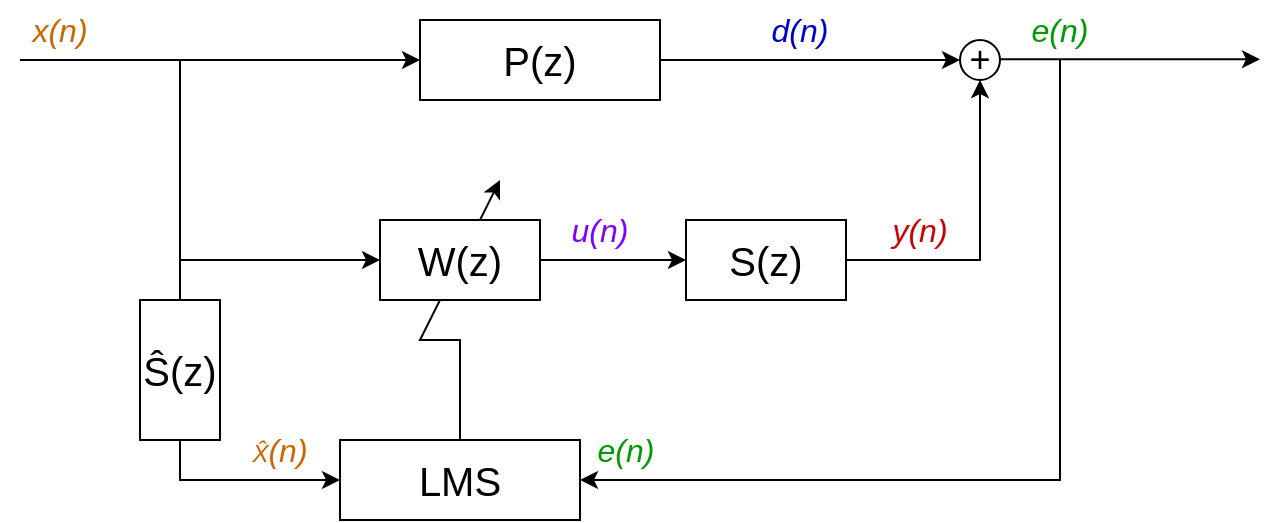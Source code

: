<mxfile version="21.6.5" type="github">
  <diagram name="Sivu-1" id="u8w1255cLJUokRJfRU84">
    <mxGraphModel dx="819" dy="447" grid="1" gridSize="10" guides="1" tooltips="1" connect="1" arrows="1" fold="1" page="1" pageScale="1" pageWidth="827" pageHeight="1169" math="0" shadow="0">
      <root>
        <mxCell id="0" />
        <mxCell id="1" parent="0" />
        <mxCell id="ajAWkNfieeJ6ma5MIzeF-1" value="&lt;font style=&quot;font-size: 18px;&quot;&gt;+&lt;/font&gt;" style="ellipse;whiteSpace=wrap;html=1;aspect=fixed;" parent="1" vertex="1">
          <mxGeometry x="510" y="110" width="20" height="20" as="geometry" />
        </mxCell>
        <mxCell id="ajAWkNfieeJ6ma5MIzeF-2" value="" style="endArrow=classic;html=1;rounded=0;entryX=0;entryY=0.5;entryDx=0;entryDy=0;" parent="1" source="ajAWkNfieeJ6ma5MIzeF-10" target="ajAWkNfieeJ6ma5MIzeF-1" edge="1">
          <mxGeometry width="50" height="50" relative="1" as="geometry">
            <mxPoint x="40" y="120" as="sourcePoint" />
            <mxPoint x="90" y="70" as="targetPoint" />
          </mxGeometry>
        </mxCell>
        <mxCell id="ajAWkNfieeJ6ma5MIzeF-14" style="edgeStyle=orthogonalEdgeStyle;rounded=0;orthogonalLoop=1;jettySize=auto;html=1;" parent="1" source="ajAWkNfieeJ6ma5MIzeF-3" target="ajAWkNfieeJ6ma5MIzeF-12" edge="1">
          <mxGeometry relative="1" as="geometry" />
        </mxCell>
        <mxCell id="ajAWkNfieeJ6ma5MIzeF-5" value="&lt;font style=&quot;font-size: 20px;&quot;&gt;LMS&lt;/font&gt;" style="rounded=0;whiteSpace=wrap;html=1;" parent="1" vertex="1">
          <mxGeometry x="200" y="310" width="120" height="40" as="geometry" />
        </mxCell>
        <mxCell id="ajAWkNfieeJ6ma5MIzeF-6" value="" style="endArrow=classic;html=1;rounded=0;" parent="1" edge="1">
          <mxGeometry width="50" height="50" relative="1" as="geometry">
            <mxPoint x="530" y="119.66" as="sourcePoint" />
            <mxPoint x="660" y="119.66" as="targetPoint" />
          </mxGeometry>
        </mxCell>
        <mxCell id="ajAWkNfieeJ6ma5MIzeF-7" value="" style="endArrow=classic;html=1;rounded=0;entryX=0;entryY=0.5;entryDx=0;entryDy=0;" parent="1" target="ajAWkNfieeJ6ma5MIzeF-5" edge="1">
          <mxGeometry width="50" height="50" relative="1" as="geometry">
            <mxPoint x="120" y="120" as="sourcePoint" />
            <mxPoint x="200" y="280" as="targetPoint" />
            <Array as="points">
              <mxPoint x="120" y="310" />
              <mxPoint x="120" y="330" />
            </Array>
          </mxGeometry>
        </mxCell>
        <mxCell id="ajAWkNfieeJ6ma5MIzeF-9" value="" style="endArrow=classic;html=1;rounded=0;entryX=0;entryY=0.5;entryDx=0;entryDy=0;strokeColor=default;" parent="1" target="ajAWkNfieeJ6ma5MIzeF-3" edge="1">
          <mxGeometry width="50" height="50" relative="1" as="geometry">
            <mxPoint x="120" y="220" as="sourcePoint" />
            <mxPoint x="190" y="170" as="targetPoint" />
          </mxGeometry>
        </mxCell>
        <mxCell id="ajAWkNfieeJ6ma5MIzeF-11" value="" style="endArrow=classic;html=1;rounded=0;entryX=0;entryY=0.5;entryDx=0;entryDy=0;strokeColor=#000000;fillColor=#dae8fc;" parent="1" target="ajAWkNfieeJ6ma5MIzeF-10" edge="1">
          <mxGeometry width="50" height="50" relative="1" as="geometry">
            <mxPoint x="40" y="120" as="sourcePoint" />
            <mxPoint x="570" y="120" as="targetPoint" />
          </mxGeometry>
        </mxCell>
        <mxCell id="ajAWkNfieeJ6ma5MIzeF-10" value="&lt;font style=&quot;font-size: 20px;&quot;&gt;P(z)&lt;/font&gt;" style="rounded=0;whiteSpace=wrap;html=1;" parent="1" vertex="1">
          <mxGeometry x="240" y="100" width="120" height="40" as="geometry" />
        </mxCell>
        <mxCell id="ajAWkNfieeJ6ma5MIzeF-16" style="edgeStyle=orthogonalEdgeStyle;rounded=0;orthogonalLoop=1;jettySize=auto;html=1;entryX=0.5;entryY=1;entryDx=0;entryDy=0;" parent="1" source="ajAWkNfieeJ6ma5MIzeF-12" target="ajAWkNfieeJ6ma5MIzeF-1" edge="1">
          <mxGeometry relative="1" as="geometry" />
        </mxCell>
        <mxCell id="ajAWkNfieeJ6ma5MIzeF-12" value="&lt;font style=&quot;font-size: 20px;&quot;&gt;S(z)&lt;/font&gt;" style="rounded=0;whiteSpace=wrap;html=1;" parent="1" vertex="1">
          <mxGeometry x="373" y="200" width="80" height="40" as="geometry" />
        </mxCell>
        <mxCell id="ajAWkNfieeJ6ma5MIzeF-17" value="" style="endArrow=classic;html=1;rounded=0;entryX=1;entryY=0.5;entryDx=0;entryDy=0;" parent="1" target="ajAWkNfieeJ6ma5MIzeF-5" edge="1">
          <mxGeometry width="50" height="50" relative="1" as="geometry">
            <mxPoint x="560" y="120" as="sourcePoint" />
            <mxPoint x="610" y="70" as="targetPoint" />
            <Array as="points">
              <mxPoint x="560" y="330" />
            </Array>
          </mxGeometry>
        </mxCell>
        <mxCell id="ajAWkNfieeJ6ma5MIzeF-18" value="" style="endArrow=classic;html=1;rounded=0;exitX=0.5;exitY=0;exitDx=0;exitDy=0;" parent="1" source="ajAWkNfieeJ6ma5MIzeF-5" edge="1">
          <mxGeometry width="50" height="50" relative="1" as="geometry">
            <mxPoint x="250" y="300" as="sourcePoint" />
            <mxPoint x="280" y="180" as="targetPoint" />
            <Array as="points">
              <mxPoint x="260" y="260" />
              <mxPoint x="240" y="260" />
            </Array>
          </mxGeometry>
        </mxCell>
        <mxCell id="ajAWkNfieeJ6ma5MIzeF-3" value="&lt;font style=&quot;font-size: 20px;&quot;&gt;W(z)&lt;/font&gt;" style="rounded=0;whiteSpace=wrap;html=1;" parent="1" vertex="1">
          <mxGeometry x="220" y="200" width="80" height="40" as="geometry" />
        </mxCell>
        <mxCell id="ajAWkNfieeJ6ma5MIzeF-19" value="&lt;font color=&quot;#cc6600&quot;&gt;&lt;i&gt;&lt;font style=&quot;font-size: 16px;&quot;&gt;x(n)&lt;/font&gt;&lt;/i&gt;&lt;/font&gt;" style="text;html=1;strokeColor=none;fillColor=none;align=center;verticalAlign=middle;whiteSpace=wrap;rounded=0;" parent="1" vertex="1">
          <mxGeometry x="30" y="90" width="60" height="30" as="geometry" />
        </mxCell>
        <mxCell id="ajAWkNfieeJ6ma5MIzeF-20" value="&lt;font color=&quot;#0000cc&quot;&gt;&lt;i&gt;&lt;font style=&quot;font-size: 16px;&quot;&gt;d(n)&lt;/font&gt;&lt;/i&gt;&lt;/font&gt;" style="text;html=1;strokeColor=none;fillColor=none;align=center;verticalAlign=middle;whiteSpace=wrap;rounded=0;" parent="1" vertex="1">
          <mxGeometry x="400" y="90" width="60" height="30" as="geometry" />
        </mxCell>
        <mxCell id="ajAWkNfieeJ6ma5MIzeF-21" value="&lt;font color=&quot;#cc0000&quot;&gt;&lt;i&gt;&lt;font style=&quot;font-size: 16px;&quot;&gt;y(n)&lt;/font&gt;&lt;/i&gt;&lt;/font&gt;" style="text;html=1;strokeColor=none;fillColor=none;align=center;verticalAlign=middle;whiteSpace=wrap;rounded=0;" parent="1" vertex="1">
          <mxGeometry x="460" y="190" width="60" height="30" as="geometry" />
        </mxCell>
        <mxCell id="ajAWkNfieeJ6ma5MIzeF-22" value="&lt;font color=&quot;#009900&quot;&gt;&lt;i&gt;&lt;font style=&quot;font-size: 16px;&quot;&gt;e(n)&lt;/font&gt;&lt;/i&gt;&lt;/font&gt;" style="text;html=1;strokeColor=none;fillColor=none;align=center;verticalAlign=middle;whiteSpace=wrap;rounded=0;" parent="1" vertex="1">
          <mxGeometry x="530" y="90" width="60" height="30" as="geometry" />
        </mxCell>
        <mxCell id="ajAWkNfieeJ6ma5MIzeF-23" value="&lt;font color=&quot;#7f00ff&quot;&gt;&lt;i&gt;&lt;font style=&quot;font-size: 16px;&quot;&gt;u(n)&lt;/font&gt;&lt;/i&gt;&lt;/font&gt;" style="text;html=1;strokeColor=none;fillColor=none;align=center;verticalAlign=middle;whiteSpace=wrap;rounded=0;" parent="1" vertex="1">
          <mxGeometry x="300" y="190" width="60" height="30" as="geometry" />
        </mxCell>
        <mxCell id="CBB9v3UhZUv1EWWix4jz-1" value="&lt;font style=&quot;font-size: 20px;&quot;&gt;&lt;span class=&quot;ILfuVd&quot; lang=&quot;en&quot;&gt;&lt;/span&gt;&lt;span dir=&quot;ltr&quot; role=&quot;presentation&quot; style=&quot;left: 112.646px; top: 498.782px; font-family: sans-serif;&quot;&gt;&lt;/span&gt;Ŝ&lt;font style=&quot;font-size: 20px;&quot;&gt;(z)&lt;/font&gt;&lt;/font&gt;" style="rounded=0;whiteSpace=wrap;html=1;" parent="1" vertex="1">
          <mxGeometry x="100" y="240" width="40" height="70" as="geometry" />
        </mxCell>
        <mxCell id="CBB9v3UhZUv1EWWix4jz-2" value="&lt;i&gt;&lt;font color=&quot;#cc6600&quot;&gt;X̂&lt;/font&gt;&lt;/i&gt;&lt;span id=&quot;r_i_letter_forms__xhat_symbol&quot; class=&quot;ph&quot;&gt;&lt;/span&gt;&lt;span id=&quot;r_i_letter_forms__xhat_symbol&quot; class=&quot;ph&quot;&gt;&lt;/span&gt;&lt;font color=&quot;#cc6600&quot;&gt;&lt;i&gt;&lt;font style=&quot;font-size: 16px;&quot;&gt;(n)&lt;/font&gt;&lt;/i&gt;&lt;/font&gt;" style="text;html=1;strokeColor=none;fillColor=none;align=center;verticalAlign=middle;whiteSpace=wrap;rounded=0;" parent="1" vertex="1">
          <mxGeometry x="140" y="300" width="60" height="30" as="geometry" />
        </mxCell>
        <mxCell id="CBB9v3UhZUv1EWWix4jz-3" value="&lt;font color=&quot;#009900&quot;&gt;&lt;i&gt;&lt;font style=&quot;font-size: 16px;&quot;&gt;e(n)&lt;/font&gt;&lt;/i&gt;&lt;/font&gt;" style="text;html=1;strokeColor=none;fillColor=none;align=center;verticalAlign=middle;whiteSpace=wrap;rounded=0;" parent="1" vertex="1">
          <mxGeometry x="313" y="300" width="60" height="30" as="geometry" />
        </mxCell>
      </root>
    </mxGraphModel>
  </diagram>
</mxfile>
